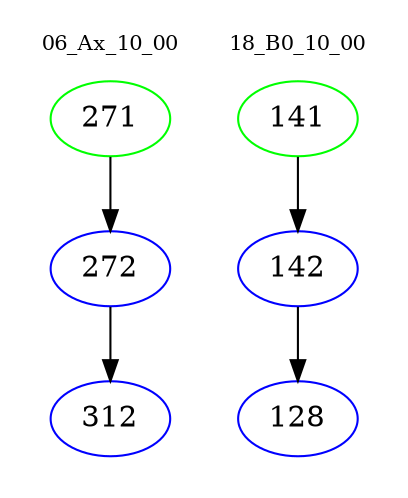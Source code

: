 digraph{
subgraph cluster_0 {
color = white
label = "06_Ax_10_00";
fontsize=10;
T0_271 [label="271", color="green"]
T0_271 -> T0_272 [color="black"]
T0_272 [label="272", color="blue"]
T0_272 -> T0_312 [color="black"]
T0_312 [label="312", color="blue"]
}
subgraph cluster_1 {
color = white
label = "18_B0_10_00";
fontsize=10;
T1_141 [label="141", color="green"]
T1_141 -> T1_142 [color="black"]
T1_142 [label="142", color="blue"]
T1_142 -> T1_128 [color="black"]
T1_128 [label="128", color="blue"]
}
}
